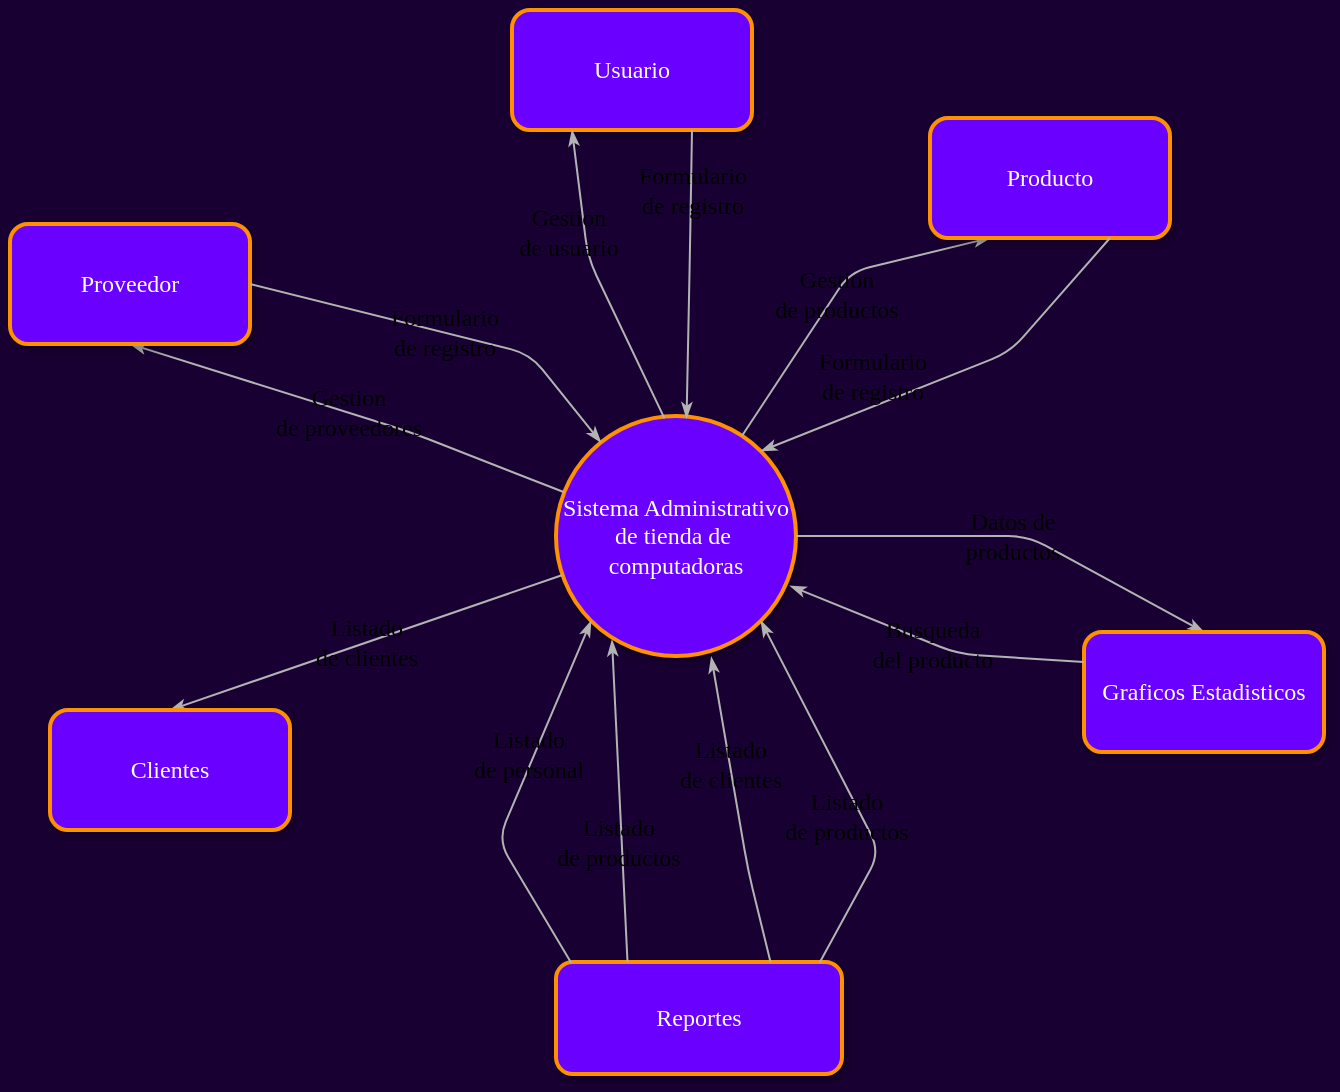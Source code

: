 <mxfile version="24.4.0" type="device" pages="6">
  <diagram name="DIAGRAMA GENERAL" id="ad52d381-51e7-2e0d-a935-2d0ddd2fd229">
    <mxGraphModel dx="712" dy="835" grid="0" gridSize="10" guides="1" tooltips="1" connect="1" arrows="1" fold="1" page="1" pageScale="1" pageWidth="1100" pageHeight="850" background="#190033" math="0" shadow="0">
      <root>
        <mxCell id="0" />
        <mxCell id="1" parent="0" />
        <mxCell id="2c924340bb9dbf6c-4" value="Sistema Administrativo de tienda de&amp;nbsp; computadoras" style="ellipse;whiteSpace=wrap;html=1;rounded=1;shadow=1;comic=0;labelBackgroundColor=none;strokeWidth=2;fontFamily=Verdana;fontSize=12;align=center;strokeColor=#FF9000;fillColor=#6a00ff;fontColor=#ffffff;" parent="1" vertex="1">
          <mxGeometry x="483" y="367" width="120" height="120" as="geometry" />
        </mxCell>
        <mxCell id="2c924340bb9dbf6c-31" value="&lt;div&gt;Gestion&lt;/div&gt;&lt;div&gt;de proveedores&lt;/div&gt;" style="edgeStyle=none;rounded=1;html=1;labelBackgroundColor=none;startArrow=none;startFill=0;startSize=5;endArrow=classicThin;endFill=1;endSize=5;jettySize=auto;orthogonalLoop=1;strokeColor=#B3B3B3;strokeWidth=1;fontFamily=Verdana;fontSize=12;entryX=0.5;entryY=1;entryDx=0;entryDy=0;" parent="1" source="2c924340bb9dbf6c-4" target="2c924340bb9dbf6c-51" edge="1">
          <mxGeometry relative="1" as="geometry">
            <mxPoint x="335.29" y="277.349" as="targetPoint" />
            <Array as="points">
              <mxPoint x="410" y="375" />
            </Array>
          </mxGeometry>
        </mxCell>
        <mxCell id="2c924340bb9dbf6c-32" value="Gestion&lt;div&gt;de productos&lt;/div&gt;" style="edgeStyle=none;rounded=1;html=1;labelBackgroundColor=none;startArrow=none;startFill=0;startSize=5;endArrow=classicThin;endFill=1;endSize=5;jettySize=auto;orthogonalLoop=1;strokeColor=#B3B3B3;strokeWidth=1;fontFamily=Verdana;fontSize=12;entryX=0.25;entryY=1;entryDx=0;entryDy=0;" parent="1" source="2c924340bb9dbf6c-4" target="e8nvZZPdGD74kSpBkKu5-1" edge="1">
          <mxGeometry relative="1" as="geometry">
            <mxPoint x="664.452" y="281.193" as="targetPoint" />
            <Array as="points">
              <mxPoint x="630" y="295" />
            </Array>
          </mxGeometry>
        </mxCell>
        <mxCell id="2c924340bb9dbf6c-33" value="Datos de&lt;div&gt;productos&lt;/div&gt;" style="edgeStyle=none;rounded=1;html=1;labelBackgroundColor=none;startArrow=none;startFill=0;startSize=5;endArrow=classicThin;endFill=1;endSize=5;jettySize=auto;orthogonalLoop=1;strokeColor=#B3B3B3;strokeWidth=1;fontFamily=Verdana;fontSize=12;entryX=0.5;entryY=0;entryDx=0;entryDy=0;" parent="1" source="2c924340bb9dbf6c-4" target="e8nvZZPdGD74kSpBkKu5-4" edge="1">
          <mxGeometry relative="1" as="geometry">
            <mxPoint x="644.204" y="518.886" as="targetPoint" />
            <Array as="points">
              <mxPoint x="719" y="427" />
            </Array>
          </mxGeometry>
        </mxCell>
        <mxCell id="2c924340bb9dbf6c-51" value="Proveedor" style="rounded=1;whiteSpace=wrap;html=1;shadow=1;comic=0;labelBackgroundColor=none;strokeWidth=2;fontFamily=Lucida Console;fontSize=12;align=center;strokeColor=#FF9000;fillColor=#6a00ff;fontColor=#ffffff;" parent="1" vertex="1">
          <mxGeometry x="210" y="271" width="120" height="60" as="geometry" />
        </mxCell>
        <mxCell id="2c924340bb9dbf6c-76" value="Listado&lt;div&gt;de clientes&lt;/div&gt;" style="edgeStyle=none;rounded=1;html=1;labelBackgroundColor=none;startArrow=none;startFill=0;startSize=5;endArrow=classicThin;endFill=1;endSize=5;jettySize=auto;orthogonalLoop=1;strokeColor=#B3B3B3;strokeWidth=1;fontFamily=Verdana;fontSize=12;entryX=0.5;entryY=0;entryDx=0;entryDy=0;" parent="1" source="2c924340bb9dbf6c-4" target="e8nvZZPdGD74kSpBkKu5-2" edge="1">
          <mxGeometry relative="1" as="geometry">
            <mxPoint x="452.381" y="510" as="targetPoint" />
          </mxGeometry>
        </mxCell>
        <mxCell id="e8nvZZPdGD74kSpBkKu5-1" value="Producto" style="rounded=1;whiteSpace=wrap;html=1;shadow=1;comic=0;labelBackgroundColor=none;strokeWidth=2;fontFamily=Verdana;fontSize=12;align=center;fillColor=#6a00ff;strokeColor=#FF9000;fontColor=#ffffff;" parent="1" vertex="1">
          <mxGeometry x="670" y="218" width="120" height="60" as="geometry" />
        </mxCell>
        <mxCell id="e8nvZZPdGD74kSpBkKu5-2" value="Clientes" style="rounded=1;whiteSpace=wrap;html=1;shadow=1;comic=0;labelBackgroundColor=none;strokeWidth=2;fontFamily=Lucida Console;fontSize=12;align=center;strokeColor=#FF9000;fillColor=#6a00ff;fontColor=#ffffff;" parent="1" vertex="1">
          <mxGeometry x="230" y="514" width="120" height="60" as="geometry" />
        </mxCell>
        <mxCell id="e8nvZZPdGD74kSpBkKu5-3" value="Reportes" style="rounded=1;whiteSpace=wrap;html=1;shadow=1;comic=0;labelBackgroundColor=none;strokeWidth=2;fontFamily=Verdana;fontSize=12;align=center;strokeColor=#FF9000;fillColor=#6a00ff;fontColor=#ffffff;" parent="1" vertex="1">
          <mxGeometry x="483" y="640" width="143" height="56" as="geometry" />
        </mxCell>
        <mxCell id="e8nvZZPdGD74kSpBkKu5-4" value="Graficos Estadisticos" style="rounded=1;whiteSpace=wrap;html=1;shadow=1;comic=0;labelBackgroundColor=none;strokeWidth=2;fontFamily=Verdana;fontSize=12;align=center;strokeColor=#FF9000;fillColor=#6a00ff;fontColor=#ffffff;" parent="1" vertex="1">
          <mxGeometry x="747" y="475" width="120" height="60" as="geometry" />
        </mxCell>
        <mxCell id="e8nvZZPdGD74kSpBkKu5-8" value="Formulario&lt;div&gt;de registro&lt;/div&gt;" style="edgeStyle=none;rounded=1;html=1;labelBackgroundColor=none;startArrow=none;startFill=0;startSize=5;endArrow=classicThin;endFill=1;endSize=5;jettySize=auto;orthogonalLoop=1;strokeColor=#B3B3B3;strokeWidth=1;fontFamily=Verdana;fontSize=12;exitX=1;exitY=0.5;exitDx=0;exitDy=0;" parent="1" source="2c924340bb9dbf6c-51" target="2c924340bb9dbf6c-4" edge="1">
          <mxGeometry x="0.001" relative="1" as="geometry">
            <mxPoint x="556" y="285" as="sourcePoint" />
            <mxPoint x="330" y="180" as="targetPoint" />
            <Array as="points">
              <mxPoint x="470" y="336" />
            </Array>
            <mxPoint as="offset" />
          </mxGeometry>
        </mxCell>
        <mxCell id="e8nvZZPdGD74kSpBkKu5-10" value="Formulario&lt;div&gt;de registro&lt;/div&gt;" style="edgeStyle=none;rounded=1;html=1;labelBackgroundColor=none;startArrow=none;startFill=0;startSize=5;endArrow=classicThin;endFill=1;endSize=5;jettySize=auto;orthogonalLoop=1;strokeColor=#B3B3B3;strokeWidth=1;fontFamily=Verdana;fontSize=12;exitX=0.75;exitY=1;exitDx=0;exitDy=0;entryX=1;entryY=0;entryDx=0;entryDy=0;" parent="1" source="e8nvZZPdGD74kSpBkKu5-1" target="2c924340bb9dbf6c-4" edge="1">
          <mxGeometry x="0.373" y="-14" relative="1" as="geometry">
            <mxPoint x="800" y="255" as="sourcePoint" />
            <mxPoint x="980" y="370" as="targetPoint" />
            <Array as="points">
              <mxPoint x="710" y="335" />
            </Array>
            <mxPoint as="offset" />
          </mxGeometry>
        </mxCell>
        <mxCell id="e8nvZZPdGD74kSpBkKu5-14" value="Busqueda&lt;div&gt;del producto&lt;/div&gt;" style="edgeStyle=none;rounded=1;html=1;labelBackgroundColor=none;startArrow=none;startFill=0;startSize=5;endArrow=classicThin;endFill=1;endSize=5;jettySize=auto;orthogonalLoop=1;strokeColor=#B3B3B3;strokeWidth=1;fontFamily=Verdana;fontSize=12;exitX=0;exitY=0.25;exitDx=0;exitDy=0;entryX=0.975;entryY=0.708;entryDx=0;entryDy=0;entryPerimeter=0;" parent="1" source="e8nvZZPdGD74kSpBkKu5-4" target="2c924340bb9dbf6c-4" edge="1">
          <mxGeometry relative="1" as="geometry">
            <mxPoint x="638" y="440" as="sourcePoint" />
            <mxPoint x="628" y="426" as="targetPoint" />
            <Array as="points">
              <mxPoint x="684" y="486" />
            </Array>
          </mxGeometry>
        </mxCell>
        <mxCell id="e8nvZZPdGD74kSpBkKu5-33" value="Listado&lt;div&gt;de personal&lt;/div&gt;" style="edgeStyle=none;rounded=1;html=1;labelBackgroundColor=none;startArrow=none;startFill=0;startSize=5;endArrow=classicThin;endFill=1;endSize=5;jettySize=auto;orthogonalLoop=1;strokeColor=#B3B3B3;strokeWidth=1;fontFamily=Verdana;fontSize=12;entryX=0;entryY=1;entryDx=0;entryDy=0;exitX=0.053;exitY=0.006;exitDx=0;exitDy=0;exitPerimeter=0;" parent="1" source="e8nvZZPdGD74kSpBkKu5-3" target="2c924340bb9dbf6c-4" edge="1">
          <mxGeometry x="0.223" y="3" relative="1" as="geometry">
            <mxPoint x="519" y="556" as="sourcePoint" />
            <mxPoint x="323" y="623" as="targetPoint" />
            <Array as="points">
              <mxPoint x="454" y="579" />
            </Array>
            <mxPoint as="offset" />
          </mxGeometry>
        </mxCell>
        <mxCell id="e8nvZZPdGD74kSpBkKu5-34" value="Listado&lt;div&gt;de productos&lt;/div&gt;" style="edgeStyle=none;rounded=1;html=1;labelBackgroundColor=none;startArrow=none;startFill=0;startSize=5;endArrow=classicThin;endFill=1;endSize=5;jettySize=auto;orthogonalLoop=1;strokeColor=#B3B3B3;strokeWidth=1;fontFamily=Verdana;fontSize=12;entryX=0;entryY=1;entryDx=0;entryDy=0;exitX=0.25;exitY=0;exitDx=0;exitDy=0;" parent="1" source="e8nvZZPdGD74kSpBkKu5-3" edge="1">
          <mxGeometry x="-0.257" y="2" relative="1" as="geometry">
            <mxPoint x="499" y="654" as="sourcePoint" />
            <mxPoint x="511" y="479" as="targetPoint" />
            <Array as="points" />
            <mxPoint as="offset" />
          </mxGeometry>
        </mxCell>
        <mxCell id="e8nvZZPdGD74kSpBkKu5-35" value="Listado&lt;div&gt;de clientes&lt;/div&gt;" style="edgeStyle=none;rounded=1;html=1;labelBackgroundColor=none;startArrow=none;startFill=0;startSize=5;endArrow=classicThin;endFill=1;endSize=5;jettySize=auto;orthogonalLoop=1;strokeColor=#B3B3B3;strokeWidth=1;fontFamily=Verdana;fontSize=12;entryX=0.647;entryY=1.004;entryDx=0;entryDy=0;entryPerimeter=0;exitX=0.75;exitY=0;exitDx=0;exitDy=0;" parent="1" source="e8nvZZPdGD74kSpBkKu5-3" target="2c924340bb9dbf6c-4" edge="1">
          <mxGeometry x="0.309" relative="1" as="geometry">
            <mxPoint x="575" y="678" as="sourcePoint" />
            <mxPoint x="581" y="487" as="targetPoint" />
            <Array as="points">
              <mxPoint x="579" y="594" />
            </Array>
            <mxPoint as="offset" />
          </mxGeometry>
        </mxCell>
        <mxCell id="e8nvZZPdGD74kSpBkKu5-36" value="Listado&lt;div&gt;de productos&lt;/div&gt;" style="edgeStyle=none;rounded=1;html=1;labelBackgroundColor=none;startArrow=none;startFill=0;startSize=5;endArrow=classicThin;endFill=1;endSize=5;jettySize=auto;orthogonalLoop=1;strokeColor=#B3B3B3;strokeWidth=1;fontFamily=Verdana;fontSize=12;entryX=1;entryY=1;entryDx=0;entryDy=0;exitX=0.923;exitY=0;exitDx=0;exitDy=0;exitPerimeter=0;" parent="1" source="e8nvZZPdGD74kSpBkKu5-3" target="2c924340bb9dbf6c-4" edge="1">
          <mxGeometry x="-0.097" y="7" relative="1" as="geometry">
            <mxPoint x="619" y="686" as="sourcePoint" />
            <mxPoint x="625" y="482" as="targetPoint" />
            <Array as="points">
              <mxPoint x="645" y="585" />
            </Array>
            <mxPoint as="offset" />
          </mxGeometry>
        </mxCell>
        <mxCell id="e8nvZZPdGD74kSpBkKu5-37" value="Usuario" style="rounded=1;whiteSpace=wrap;html=1;shadow=1;comic=0;labelBackgroundColor=none;strokeWidth=2;fontFamily=Lucida Console;fontSize=12;align=center;strokeColor=#FF9000;fillColor=#6a00ff;fontColor=#ffffff;" parent="1" vertex="1">
          <mxGeometry x="461" y="164" width="120" height="60" as="geometry" />
        </mxCell>
        <mxCell id="e8nvZZPdGD74kSpBkKu5-38" value="&lt;div&gt;Gestion&lt;/div&gt;&lt;div&gt;de usuario&lt;/div&gt;" style="edgeStyle=none;rounded=1;html=1;labelBackgroundColor=none;startArrow=none;startFill=0;startSize=5;endArrow=classicThin;endFill=1;endSize=5;jettySize=auto;orthogonalLoop=1;strokeColor=#B3B3B3;strokeWidth=1;fontFamily=Verdana;fontSize=12;entryX=0.25;entryY=1;entryDx=0;entryDy=0;exitX=0.452;exitY=0.01;exitDx=0;exitDy=0;exitPerimeter=0;" parent="1" source="2c924340bb9dbf6c-4" target="e8nvZZPdGD74kSpBkKu5-37" edge="1">
          <mxGeometry x="0.338" y="8" relative="1" as="geometry">
            <mxPoint x="536" y="366" as="sourcePoint" />
            <mxPoint x="379" y="218" as="targetPoint" />
            <Array as="points">
              <mxPoint x="499" y="288" />
            </Array>
            <mxPoint as="offset" />
          </mxGeometry>
        </mxCell>
        <mxCell id="e8nvZZPdGD74kSpBkKu5-39" value="Formulario&lt;div&gt;de registro&lt;/div&gt;" style="edgeStyle=none;rounded=1;html=1;labelBackgroundColor=none;startArrow=none;startFill=0;startSize=5;endArrow=classicThin;endFill=1;endSize=5;jettySize=auto;orthogonalLoop=1;strokeColor=#B3B3B3;strokeWidth=1;fontFamily=Verdana;fontSize=12;exitX=0.75;exitY=1;exitDx=0;exitDy=0;entryX=0.544;entryY=0.01;entryDx=0;entryDy=0;entryPerimeter=0;" parent="1" source="e8nvZZPdGD74kSpBkKu5-37" target="2c924340bb9dbf6c-4" edge="1">
          <mxGeometry x="-0.582" y="1" relative="1" as="geometry">
            <mxPoint x="522" y="227" as="sourcePoint" />
            <mxPoint x="697" y="306" as="targetPoint" />
            <Array as="points">
              <mxPoint x="550" y="283" />
            </Array>
            <mxPoint as="offset" />
          </mxGeometry>
        </mxCell>
      </root>
    </mxGraphModel>
  </diagram>
  <diagram id="igK0V19HxTdFgPVZ7yTX" name="REGISTRAR USUARIO">
    <mxGraphModel dx="1017" dy="1193" grid="0" gridSize="10" guides="1" tooltips="1" connect="1" arrows="1" fold="1" page="1" pageScale="1" pageWidth="1100" pageHeight="850" math="0" shadow="0">
      <root>
        <mxCell id="0" />
        <mxCell id="1" parent="0" />
        <mxCell id="CLMd0pwhaq4zq3OOFJPO-1" value="DIAGRAMA DE PROCESOS:&amp;nbsp;&lt;div&gt;&lt;span style=&quot;background-color: initial;&quot;&gt;REGISTRO DE USUARIO&lt;/span&gt;&lt;/div&gt;" style="text;html=1;align=center;verticalAlign=middle;resizable=0;points=[];autosize=1;strokeColor=none;fillColor=none;" vertex="1" parent="1">
          <mxGeometry x="7" y="94" width="179" height="41" as="geometry" />
        </mxCell>
        <mxCell id="CLMd0pwhaq4zq3OOFJPO-4" value="" style="edgeStyle=orthogonalEdgeStyle;rounded=0;orthogonalLoop=1;jettySize=auto;html=1;" edge="1" parent="1" source="CLMd0pwhaq4zq3OOFJPO-2" target="CLMd0pwhaq4zq3OOFJPO-3">
          <mxGeometry relative="1" as="geometry" />
        </mxCell>
        <mxCell id="CLMd0pwhaq4zq3OOFJPO-2" value="USUARIO:&lt;div&gt;GERENTE&lt;/div&gt;" style="whiteSpace=wrap;html=1;" vertex="1" parent="1">
          <mxGeometry x="19" y="172" width="102" height="40" as="geometry" />
        </mxCell>
        <mxCell id="CLMd0pwhaq4zq3OOFJPO-16" value="" style="edgeStyle=orthogonalEdgeStyle;rounded=0;orthogonalLoop=1;jettySize=auto;html=1;" edge="1" parent="1" source="CLMd0pwhaq4zq3OOFJPO-3" target="CLMd0pwhaq4zq3OOFJPO-15">
          <mxGeometry relative="1" as="geometry" />
        </mxCell>
        <mxCell id="CLMd0pwhaq4zq3OOFJPO-3" value="&lt;div&gt;Recopilar&lt;/div&gt;&lt;div&gt;datos&lt;/div&gt;" style="ellipse;whiteSpace=wrap;html=1;" vertex="1" parent="1">
          <mxGeometry x="209" y="152" width="80" height="80" as="geometry" />
        </mxCell>
        <mxCell id="CLMd0pwhaq4zq3OOFJPO-8" value="" style="edgeStyle=orthogonalEdgeStyle;rounded=0;orthogonalLoop=1;jettySize=auto;html=1;" edge="1" parent="1" source="CLMd0pwhaq4zq3OOFJPO-5" target="CLMd0pwhaq4zq3OOFJPO-7">
          <mxGeometry relative="1" as="geometry" />
        </mxCell>
        <mxCell id="CLMd0pwhaq4zq3OOFJPO-14" value="Con errores" style="edgeLabel;html=1;align=center;verticalAlign=middle;resizable=0;points=[];" vertex="1" connectable="0" parent="CLMd0pwhaq4zq3OOFJPO-8">
          <mxGeometry x="-0.391" y="-4" relative="1" as="geometry">
            <mxPoint x="-1" y="14" as="offset" />
          </mxGeometry>
        </mxCell>
        <mxCell id="CLMd0pwhaq4zq3OOFJPO-12" value="" style="edgeStyle=orthogonalEdgeStyle;rounded=0;orthogonalLoop=1;jettySize=auto;html=1;" edge="1" parent="1" source="CLMd0pwhaq4zq3OOFJPO-5" target="CLMd0pwhaq4zq3OOFJPO-11">
          <mxGeometry relative="1" as="geometry" />
        </mxCell>
        <mxCell id="CLMd0pwhaq4zq3OOFJPO-13" value="Sin&amp;nbsp; errores" style="edgeLabel;html=1;align=center;verticalAlign=middle;resizable=0;points=[];" vertex="1" connectable="0" parent="CLMd0pwhaq4zq3OOFJPO-12">
          <mxGeometry x="-0.247" y="-2" relative="1" as="geometry">
            <mxPoint x="10" y="-2" as="offset" />
          </mxGeometry>
        </mxCell>
        <mxCell id="CLMd0pwhaq4zq3OOFJPO-5" value="Verificar&lt;div&gt;datos&lt;/div&gt;" style="ellipse;whiteSpace=wrap;html=1;" vertex="1" parent="1">
          <mxGeometry x="209" y="392" width="80" height="80" as="geometry" />
        </mxCell>
        <mxCell id="CLMd0pwhaq4zq3OOFJPO-9" style="edgeStyle=orthogonalEdgeStyle;rounded=0;orthogonalLoop=1;jettySize=auto;html=1;exitX=0;exitY=0.5;exitDx=0;exitDy=0;entryX=0.5;entryY=1;entryDx=0;entryDy=0;" edge="1" parent="1" source="CLMd0pwhaq4zq3OOFJPO-7" target="CLMd0pwhaq4zq3OOFJPO-2">
          <mxGeometry relative="1" as="geometry" />
        </mxCell>
        <mxCell id="CLMd0pwhaq4zq3OOFJPO-10" value="Error al registrar&amp;nbsp;&lt;div&gt;usuario&lt;/div&gt;" style="edgeLabel;html=1;align=center;verticalAlign=middle;resizable=0;points=[];" vertex="1" connectable="0" parent="CLMd0pwhaq4zq3OOFJPO-9">
          <mxGeometry x="-0.553" y="-4" relative="1" as="geometry">
            <mxPoint x="28" y="4" as="offset" />
          </mxGeometry>
        </mxCell>
        <mxCell id="CLMd0pwhaq4zq3OOFJPO-7" value="Comunicar&amp;nbsp;&lt;div&gt;al&amp;nbsp; empleado&lt;/div&gt;" style="ellipse;whiteSpace=wrap;html=1;" vertex="1" parent="1">
          <mxGeometry x="209" y="542" width="80" height="80" as="geometry" />
        </mxCell>
        <mxCell id="CLMd0pwhaq4zq3OOFJPO-19" value="" style="edgeStyle=orthogonalEdgeStyle;rounded=0;orthogonalLoop=1;jettySize=auto;html=1;" edge="1" parent="1" source="CLMd0pwhaq4zq3OOFJPO-11" target="CLMd0pwhaq4zq3OOFJPO-18">
          <mxGeometry relative="1" as="geometry" />
        </mxCell>
        <mxCell id="CLMd0pwhaq4zq3OOFJPO-11" value="Registrar&lt;div&gt;usuario&lt;/div&gt;" style="ellipse;whiteSpace=wrap;html=1;" vertex="1" parent="1">
          <mxGeometry x="378" y="392" width="80" height="80" as="geometry" />
        </mxCell>
        <mxCell id="CLMd0pwhaq4zq3OOFJPO-17" value="" style="edgeStyle=orthogonalEdgeStyle;rounded=0;orthogonalLoop=1;jettySize=auto;html=1;" edge="1" parent="1" source="CLMd0pwhaq4zq3OOFJPO-15" target="CLMd0pwhaq4zq3OOFJPO-5">
          <mxGeometry relative="1" as="geometry" />
        </mxCell>
        <mxCell id="CLMd0pwhaq4zq3OOFJPO-15" value="&lt;div&gt;llenar&lt;/div&gt;&lt;div&gt;campos requeridos&lt;/div&gt;" style="ellipse;whiteSpace=wrap;html=1;" vertex="1" parent="1">
          <mxGeometry x="209" y="272" width="80" height="80" as="geometry" />
        </mxCell>
        <mxCell id="CLMd0pwhaq4zq3OOFJPO-18" value="Generar&lt;div&gt;usuario y&lt;/div&gt;&lt;div&gt;contraseña&lt;/div&gt;" style="ellipse;whiteSpace=wrap;html=1;" vertex="1" parent="1">
          <mxGeometry x="480" y="390" width="80" height="80" as="geometry" />
        </mxCell>
        <mxCell id="_7xE3T3p0Oj7gWzBj8_y-2" value="DIAGRAMA DE PROCESOS:&amp;nbsp;&lt;div&gt;&lt;span style=&quot;background-color: initial;&quot;&gt;GESTION DE USUARIO&lt;/span&gt;&lt;/div&gt;" style="text;html=1;align=center;verticalAlign=middle;resizable=0;points=[];autosize=1;strokeColor=none;fillColor=none;" vertex="1" parent="1">
          <mxGeometry x="530" y="106" width="179" height="41" as="geometry" />
        </mxCell>
        <mxCell id="_7xE3T3p0Oj7gWzBj8_y-3" value="" style="edgeStyle=orthogonalEdgeStyle;rounded=0;orthogonalLoop=1;jettySize=auto;html=1;" edge="1" parent="1" source="_7xE3T3p0Oj7gWzBj8_y-4" target="_7xE3T3p0Oj7gWzBj8_y-6">
          <mxGeometry relative="1" as="geometry" />
        </mxCell>
        <mxCell id="_7xE3T3p0Oj7gWzBj8_y-4" value="USUARIO:&lt;div&gt;GERENTE&lt;/div&gt;" style="whiteSpace=wrap;html=1;" vertex="1" parent="1">
          <mxGeometry x="520" y="184" width="110" height="40" as="geometry" />
        </mxCell>
        <mxCell id="_7xE3T3p0Oj7gWzBj8_y-5" value="" style="edgeStyle=orthogonalEdgeStyle;rounded=0;orthogonalLoop=1;jettySize=auto;html=1;" edge="1" parent="1" source="_7xE3T3p0Oj7gWzBj8_y-6" target="_7xE3T3p0Oj7gWzBj8_y-18">
          <mxGeometry relative="1" as="geometry" />
        </mxCell>
        <mxCell id="_7xE3T3p0Oj7gWzBj8_y-6" value="Listar&lt;div&gt;usuarios&lt;/div&gt;" style="ellipse;whiteSpace=wrap;html=1;" vertex="1" parent="1">
          <mxGeometry x="732" y="164" width="80" height="80" as="geometry" />
        </mxCell>
        <mxCell id="_7xE3T3p0Oj7gWzBj8_y-7" value="" style="edgeStyle=orthogonalEdgeStyle;rounded=0;orthogonalLoop=1;jettySize=auto;html=1;" edge="1" parent="1" source="_7xE3T3p0Oj7gWzBj8_y-11" target="_7xE3T3p0Oj7gWzBj8_y-14">
          <mxGeometry relative="1" as="geometry" />
        </mxCell>
        <mxCell id="_7xE3T3p0Oj7gWzBj8_y-8" value="Con errores" style="edgeLabel;html=1;align=center;verticalAlign=middle;resizable=0;points=[];" vertex="1" connectable="0" parent="_7xE3T3p0Oj7gWzBj8_y-7">
          <mxGeometry x="-0.391" y="-4" relative="1" as="geometry">
            <mxPoint x="-1" y="14" as="offset" />
          </mxGeometry>
        </mxCell>
        <mxCell id="_7xE3T3p0Oj7gWzBj8_y-9" value="" style="edgeStyle=orthogonalEdgeStyle;rounded=0;orthogonalLoop=1;jettySize=auto;html=1;" edge="1" parent="1" source="_7xE3T3p0Oj7gWzBj8_y-11" target="_7xE3T3p0Oj7gWzBj8_y-16">
          <mxGeometry relative="1" as="geometry">
            <Array as="points">
              <mxPoint x="889" y="444" />
              <mxPoint x="889" y="371" />
            </Array>
          </mxGeometry>
        </mxCell>
        <mxCell id="_7xE3T3p0Oj7gWzBj8_y-21" value="" style="edgeStyle=orthogonalEdgeStyle;rounded=0;orthogonalLoop=1;jettySize=auto;html=1;" edge="1" parent="1" source="_7xE3T3p0Oj7gWzBj8_y-11" target="_7xE3T3p0Oj7gWzBj8_y-19">
          <mxGeometry relative="1" as="geometry">
            <Array as="points">
              <mxPoint x="889" y="444" />
              <mxPoint x="889" y="511" />
            </Array>
          </mxGeometry>
        </mxCell>
        <mxCell id="_7xE3T3p0Oj7gWzBj8_y-23" value="Sin&amp;nbsp; errores" style="edgeLabel;html=1;align=center;verticalAlign=middle;resizable=0;points=[];" vertex="1" connectable="0" parent="_7xE3T3p0Oj7gWzBj8_y-21">
          <mxGeometry x="-0.458" relative="1" as="geometry">
            <mxPoint x="-3" as="offset" />
          </mxGeometry>
        </mxCell>
        <mxCell id="_7xE3T3p0Oj7gWzBj8_y-11" value="Editar usuario" style="ellipse;whiteSpace=wrap;html=1;" vertex="1" parent="1">
          <mxGeometry x="732" y="404" width="80" height="80" as="geometry" />
        </mxCell>
        <mxCell id="_7xE3T3p0Oj7gWzBj8_y-12" style="edgeStyle=orthogonalEdgeStyle;rounded=0;orthogonalLoop=1;jettySize=auto;html=1;exitX=0;exitY=0.5;exitDx=0;exitDy=0;entryX=0.5;entryY=1;entryDx=0;entryDy=0;" edge="1" parent="1" source="_7xE3T3p0Oj7gWzBj8_y-14" target="_7xE3T3p0Oj7gWzBj8_y-4">
          <mxGeometry relative="1" as="geometry" />
        </mxCell>
        <mxCell id="_7xE3T3p0Oj7gWzBj8_y-13" value="Error al gestionar&lt;div&gt;usuario&lt;/div&gt;" style="edgeLabel;html=1;align=center;verticalAlign=middle;resizable=0;points=[];" vertex="1" connectable="0" parent="_7xE3T3p0Oj7gWzBj8_y-12">
          <mxGeometry x="-0.553" y="-4" relative="1" as="geometry">
            <mxPoint x="40" y="4" as="offset" />
          </mxGeometry>
        </mxCell>
        <mxCell id="_7xE3T3p0Oj7gWzBj8_y-14" value="Comunicar&amp;nbsp;&lt;div&gt;al&amp;nbsp; empleado&lt;/div&gt;" style="ellipse;whiteSpace=wrap;html=1;" vertex="1" parent="1">
          <mxGeometry x="732" y="576" width="80" height="80" as="geometry" />
        </mxCell>
        <mxCell id="_7xE3T3p0Oj7gWzBj8_y-27" value="" style="edgeStyle=orthogonalEdgeStyle;rounded=0;orthogonalLoop=1;jettySize=auto;html=1;" edge="1" parent="1" source="_7xE3T3p0Oj7gWzBj8_y-16" target="_7xE3T3p0Oj7gWzBj8_y-25">
          <mxGeometry relative="1" as="geometry" />
        </mxCell>
        <mxCell id="_7xE3T3p0Oj7gWzBj8_y-16" value="&lt;div&gt;Modificar&lt;/div&gt;&lt;div&gt;usuario&lt;/div&gt;" style="ellipse;whiteSpace=wrap;html=1;" vertex="1" parent="1">
          <mxGeometry x="916" y="330" width="80" height="80" as="geometry" />
        </mxCell>
        <mxCell id="_7xE3T3p0Oj7gWzBj8_y-17" value="" style="edgeStyle=orthogonalEdgeStyle;rounded=0;orthogonalLoop=1;jettySize=auto;html=1;" edge="1" parent="1" source="_7xE3T3p0Oj7gWzBj8_y-18" target="_7xE3T3p0Oj7gWzBj8_y-11">
          <mxGeometry relative="1" as="geometry" />
        </mxCell>
        <mxCell id="_7xE3T3p0Oj7gWzBj8_y-18" value="&lt;div&gt;Seleccionar&lt;/div&gt;&lt;div&gt;usuario&lt;/div&gt;" style="ellipse;whiteSpace=wrap;html=1;" vertex="1" parent="1">
          <mxGeometry x="732" y="284" width="80" height="80" as="geometry" />
        </mxCell>
        <mxCell id="_7xE3T3p0Oj7gWzBj8_y-28" value="" style="edgeStyle=orthogonalEdgeStyle;rounded=0;orthogonalLoop=1;jettySize=auto;html=1;" edge="1" parent="1" source="_7xE3T3p0Oj7gWzBj8_y-19" target="_7xE3T3p0Oj7gWzBj8_y-25">
          <mxGeometry relative="1" as="geometry" />
        </mxCell>
        <mxCell id="_7xE3T3p0Oj7gWzBj8_y-19" value="Eliminar&lt;div&gt;Usuario&lt;/div&gt;" style="ellipse;whiteSpace=wrap;html=1;" vertex="1" parent="1">
          <mxGeometry x="916" y="470" width="80" height="80" as="geometry" />
        </mxCell>
        <mxCell id="_7xE3T3p0Oj7gWzBj8_y-25" value="Usuario&lt;div&gt;editado&lt;/div&gt;" style="ellipse;whiteSpace=wrap;html=1;" vertex="1" parent="1">
          <mxGeometry x="1043" y="402" width="80" height="80" as="geometry" />
        </mxCell>
      </root>
    </mxGraphModel>
  </diagram>
  <diagram id="5B-e0vAr80sTGSFkuA-K" name="REGISTRAR PROVEEDOR">
    <mxGraphModel dx="1017" dy="1193" grid="0" gridSize="10" guides="1" tooltips="1" connect="1" arrows="1" fold="1" page="1" pageScale="1" pageWidth="1100" pageHeight="850" math="0" shadow="0">
      <root>
        <mxCell id="0" />
        <mxCell id="1" parent="0" />
        <mxCell id="C9w-TvdWZcNq3q-nQ4rU-1" value="DIAGRAMA DE PROCESOS:&amp;nbsp;&lt;div&gt;&lt;span style=&quot;background-color: initial;&quot;&gt;REGISTRO DE PROVEEDOR&lt;/span&gt;&lt;/div&gt;" style="text;html=1;align=center;verticalAlign=middle;resizable=0;points=[];autosize=1;strokeColor=none;fillColor=none;" vertex="1" parent="1">
          <mxGeometry x="28" y="145" width="181" height="41" as="geometry" />
        </mxCell>
        <mxCell id="C9w-TvdWZcNq3q-nQ4rU-2" value="" style="edgeStyle=orthogonalEdgeStyle;rounded=0;orthogonalLoop=1;jettySize=auto;html=1;" edge="1" parent="1" source="C9w-TvdWZcNq3q-nQ4rU-3" target="C9w-TvdWZcNq3q-nQ4rU-5">
          <mxGeometry relative="1" as="geometry" />
        </mxCell>
        <mxCell id="C9w-TvdWZcNq3q-nQ4rU-3" value="USUARIO:&lt;div&gt;ADMINISTRATIVO&lt;/div&gt;" style="whiteSpace=wrap;html=1;" vertex="1" parent="1">
          <mxGeometry x="41" y="223" width="115" height="39" as="geometry" />
        </mxCell>
        <mxCell id="C9w-TvdWZcNq3q-nQ4rU-4" value="" style="edgeStyle=orthogonalEdgeStyle;rounded=0;orthogonalLoop=1;jettySize=auto;html=1;" edge="1" parent="1" source="C9w-TvdWZcNq3q-nQ4rU-5" target="C9w-TvdWZcNq3q-nQ4rU-17">
          <mxGeometry relative="1" as="geometry" />
        </mxCell>
        <mxCell id="C9w-TvdWZcNq3q-nQ4rU-5" value="&lt;div&gt;Recopilar&lt;/div&gt;&lt;div&gt;datos&lt;/div&gt;" style="ellipse;whiteSpace=wrap;html=1;" vertex="1" parent="1">
          <mxGeometry x="231" y="203" width="80" height="80" as="geometry" />
        </mxCell>
        <mxCell id="C9w-TvdWZcNq3q-nQ4rU-6" value="" style="edgeStyle=orthogonalEdgeStyle;rounded=0;orthogonalLoop=1;jettySize=auto;html=1;" edge="1" parent="1" source="C9w-TvdWZcNq3q-nQ4rU-10" target="C9w-TvdWZcNq3q-nQ4rU-13">
          <mxGeometry relative="1" as="geometry" />
        </mxCell>
        <mxCell id="C9w-TvdWZcNq3q-nQ4rU-7" value="Con errores" style="edgeLabel;html=1;align=center;verticalAlign=middle;resizable=0;points=[];" vertex="1" connectable="0" parent="C9w-TvdWZcNq3q-nQ4rU-6">
          <mxGeometry x="-0.391" y="-4" relative="1" as="geometry">
            <mxPoint x="-1" y="14" as="offset" />
          </mxGeometry>
        </mxCell>
        <mxCell id="C9w-TvdWZcNq3q-nQ4rU-8" value="" style="edgeStyle=orthogonalEdgeStyle;rounded=0;orthogonalLoop=1;jettySize=auto;html=1;entryX=0;entryY=0.5;entryDx=0;entryDy=0;" edge="1" parent="1" source="C9w-TvdWZcNq3q-nQ4rU-10" target="C9w-TvdWZcNq3q-nQ4rU-15">
          <mxGeometry relative="1" as="geometry">
            <mxPoint x="433.0" y="483.0" as="targetPoint" />
          </mxGeometry>
        </mxCell>
        <mxCell id="C9w-TvdWZcNq3q-nQ4rU-9" value="Sin&amp;nbsp; errores" style="edgeLabel;html=1;align=center;verticalAlign=middle;resizable=0;points=[];" vertex="1" connectable="0" parent="C9w-TvdWZcNq3q-nQ4rU-8">
          <mxGeometry x="-0.247" y="-2" relative="1" as="geometry">
            <mxPoint x="10" y="-2" as="offset" />
          </mxGeometry>
        </mxCell>
        <mxCell id="C9w-TvdWZcNq3q-nQ4rU-10" value="Verificar&lt;div&gt;datos&lt;/div&gt;" style="ellipse;whiteSpace=wrap;html=1;" vertex="1" parent="1">
          <mxGeometry x="231" y="443" width="80" height="80" as="geometry" />
        </mxCell>
        <mxCell id="C9w-TvdWZcNq3q-nQ4rU-11" style="edgeStyle=orthogonalEdgeStyle;rounded=0;orthogonalLoop=1;jettySize=auto;html=1;exitX=0;exitY=0.5;exitDx=0;exitDy=0;entryX=0.5;entryY=1;entryDx=0;entryDy=0;" edge="1" parent="1" source="C9w-TvdWZcNq3q-nQ4rU-13" target="C9w-TvdWZcNq3q-nQ4rU-3">
          <mxGeometry relative="1" as="geometry" />
        </mxCell>
        <mxCell id="C9w-TvdWZcNq3q-nQ4rU-12" value="Error al registrar&amp;nbsp;&lt;div&gt;proveedor&lt;/div&gt;" style="edgeLabel;html=1;align=center;verticalAlign=middle;resizable=0;points=[];" vertex="1" connectable="0" parent="C9w-TvdWZcNq3q-nQ4rU-11">
          <mxGeometry x="-0.553" y="-4" relative="1" as="geometry">
            <mxPoint x="42" y="4" as="offset" />
          </mxGeometry>
        </mxCell>
        <mxCell id="C9w-TvdWZcNq3q-nQ4rU-13" value="Comunicar&amp;nbsp;&lt;div&gt;al&amp;nbsp; empleado&lt;/div&gt;" style="ellipse;whiteSpace=wrap;html=1;" vertex="1" parent="1">
          <mxGeometry x="231" y="615" width="80" height="80" as="geometry" />
        </mxCell>
        <mxCell id="C9w-TvdWZcNq3q-nQ4rU-15" value="Registrar&lt;div&gt;proveedor&lt;/div&gt;" style="ellipse;whiteSpace=wrap;html=1;" vertex="1" parent="1">
          <mxGeometry x="404" y="443" width="80" height="80" as="geometry" />
        </mxCell>
        <mxCell id="C9w-TvdWZcNq3q-nQ4rU-16" value="" style="edgeStyle=orthogonalEdgeStyle;rounded=0;orthogonalLoop=1;jettySize=auto;html=1;" edge="1" parent="1" source="C9w-TvdWZcNq3q-nQ4rU-17" target="C9w-TvdWZcNq3q-nQ4rU-10">
          <mxGeometry relative="1" as="geometry" />
        </mxCell>
        <mxCell id="C9w-TvdWZcNq3q-nQ4rU-17" value="&lt;div&gt;llenar&lt;/div&gt;&lt;div&gt;campos requeridos&lt;/div&gt;" style="ellipse;whiteSpace=wrap;html=1;" vertex="1" parent="1">
          <mxGeometry x="231" y="323" width="80" height="80" as="geometry" />
        </mxCell>
        <mxCell id="3gAIwfYW0cQUDx5SiXvq-1" value="DIAGRAMA DE PROCESOS:&amp;nbsp;&lt;div&gt;&lt;span style=&quot;background-color: initial;&quot;&gt;GESTION DE PROVEEDORES&lt;/span&gt;&lt;/div&gt;" style="text;html=1;align=center;verticalAlign=middle;resizable=0;points=[];autosize=1;strokeColor=none;fillColor=none;" vertex="1" parent="1">
          <mxGeometry x="460" y="145" width="188" height="41" as="geometry" />
        </mxCell>
        <mxCell id="3gAIwfYW0cQUDx5SiXvq-2" value="" style="edgeStyle=orthogonalEdgeStyle;rounded=0;orthogonalLoop=1;jettySize=auto;html=1;" edge="1" parent="1" source="3gAIwfYW0cQUDx5SiXvq-3" target="3gAIwfYW0cQUDx5SiXvq-5">
          <mxGeometry relative="1" as="geometry" />
        </mxCell>
        <mxCell id="3gAIwfYW0cQUDx5SiXvq-3" value="USUARIO:&lt;div&gt;ADMINISTRATIVO&lt;/div&gt;" style="whiteSpace=wrap;html=1;" vertex="1" parent="1">
          <mxGeometry x="488" y="223" width="110" height="40" as="geometry" />
        </mxCell>
        <mxCell id="3gAIwfYW0cQUDx5SiXvq-4" value="" style="edgeStyle=orthogonalEdgeStyle;rounded=0;orthogonalLoop=1;jettySize=auto;html=1;" edge="1" parent="1" source="3gAIwfYW0cQUDx5SiXvq-5" target="3gAIwfYW0cQUDx5SiXvq-18">
          <mxGeometry relative="1" as="geometry" />
        </mxCell>
        <mxCell id="3gAIwfYW0cQUDx5SiXvq-5" value="Listar&lt;div&gt;proveedores&lt;/div&gt;" style="ellipse;whiteSpace=wrap;html=1;" vertex="1" parent="1">
          <mxGeometry x="666" y="203" width="80" height="80" as="geometry" />
        </mxCell>
        <mxCell id="3gAIwfYW0cQUDx5SiXvq-6" value="" style="edgeStyle=orthogonalEdgeStyle;rounded=0;orthogonalLoop=1;jettySize=auto;html=1;" edge="1" parent="1" source="3gAIwfYW0cQUDx5SiXvq-11" target="3gAIwfYW0cQUDx5SiXvq-14">
          <mxGeometry relative="1" as="geometry" />
        </mxCell>
        <mxCell id="3gAIwfYW0cQUDx5SiXvq-7" value="Con errores" style="edgeLabel;html=1;align=center;verticalAlign=middle;resizable=0;points=[];" vertex="1" connectable="0" parent="3gAIwfYW0cQUDx5SiXvq-6">
          <mxGeometry x="-0.391" y="-4" relative="1" as="geometry">
            <mxPoint x="-1" y="14" as="offset" />
          </mxGeometry>
        </mxCell>
        <mxCell id="3gAIwfYW0cQUDx5SiXvq-8" value="" style="edgeStyle=orthogonalEdgeStyle;rounded=0;orthogonalLoop=1;jettySize=auto;html=1;" edge="1" parent="1" source="3gAIwfYW0cQUDx5SiXvq-11" target="3gAIwfYW0cQUDx5SiXvq-16">
          <mxGeometry relative="1" as="geometry">
            <Array as="points">
              <mxPoint x="823" y="483" />
              <mxPoint x="823" y="410" />
            </Array>
          </mxGeometry>
        </mxCell>
        <mxCell id="3gAIwfYW0cQUDx5SiXvq-9" value="" style="edgeStyle=orthogonalEdgeStyle;rounded=0;orthogonalLoop=1;jettySize=auto;html=1;" edge="1" parent="1" source="3gAIwfYW0cQUDx5SiXvq-11" target="3gAIwfYW0cQUDx5SiXvq-20">
          <mxGeometry relative="1" as="geometry">
            <Array as="points">
              <mxPoint x="823" y="483" />
              <mxPoint x="823" y="550" />
            </Array>
          </mxGeometry>
        </mxCell>
        <mxCell id="3gAIwfYW0cQUDx5SiXvq-10" value="Sin&amp;nbsp;&amp;nbsp;&lt;div&gt;errores&lt;/div&gt;" style="edgeLabel;html=1;align=center;verticalAlign=middle;resizable=0;points=[];" vertex="1" connectable="0" parent="3gAIwfYW0cQUDx5SiXvq-9">
          <mxGeometry x="-0.458" relative="1" as="geometry">
            <mxPoint x="-9" as="offset" />
          </mxGeometry>
        </mxCell>
        <mxCell id="3gAIwfYW0cQUDx5SiXvq-11" value="Editar&amp;nbsp;&lt;div&gt;proveedor&lt;/div&gt;" style="ellipse;whiteSpace=wrap;html=1;" vertex="1" parent="1">
          <mxGeometry x="666" y="443" width="80" height="80" as="geometry" />
        </mxCell>
        <mxCell id="3gAIwfYW0cQUDx5SiXvq-12" style="edgeStyle=orthogonalEdgeStyle;rounded=0;orthogonalLoop=1;jettySize=auto;html=1;exitX=0;exitY=0.5;exitDx=0;exitDy=0;entryX=0.5;entryY=1;entryDx=0;entryDy=0;" edge="1" parent="1" source="3gAIwfYW0cQUDx5SiXvq-14" target="3gAIwfYW0cQUDx5SiXvq-3">
          <mxGeometry relative="1" as="geometry" />
        </mxCell>
        <mxCell id="3gAIwfYW0cQUDx5SiXvq-13" value="Error al gestionar&lt;div&gt;&lt;span style=&quot;font-size: 12px; text-wrap: wrap; background-color: rgb(27, 29, 30);&quot;&gt;proveedor&lt;/span&gt;&lt;br&gt;&lt;/div&gt;" style="edgeLabel;html=1;align=center;verticalAlign=middle;resizable=0;points=[];" vertex="1" connectable="0" parent="3gAIwfYW0cQUDx5SiXvq-12">
          <mxGeometry x="-0.553" y="-4" relative="1" as="geometry">
            <mxPoint x="40" y="4" as="offset" />
          </mxGeometry>
        </mxCell>
        <mxCell id="3gAIwfYW0cQUDx5SiXvq-14" value="Comunicar&amp;nbsp;&lt;div&gt;al&amp;nbsp; empleado&lt;/div&gt;" style="ellipse;whiteSpace=wrap;html=1;" vertex="1" parent="1">
          <mxGeometry x="666" y="615" width="80" height="80" as="geometry" />
        </mxCell>
        <mxCell id="3gAIwfYW0cQUDx5SiXvq-15" value="" style="edgeStyle=orthogonalEdgeStyle;rounded=0;orthogonalLoop=1;jettySize=auto;html=1;" edge="1" parent="1" source="3gAIwfYW0cQUDx5SiXvq-16" target="3gAIwfYW0cQUDx5SiXvq-21">
          <mxGeometry relative="1" as="geometry" />
        </mxCell>
        <mxCell id="3gAIwfYW0cQUDx5SiXvq-16" value="&lt;div&gt;Modificar&lt;/div&gt;&lt;div&gt;proveedor&lt;br&gt;&lt;/div&gt;" style="ellipse;whiteSpace=wrap;html=1;" vertex="1" parent="1">
          <mxGeometry x="850" y="369" width="80" height="80" as="geometry" />
        </mxCell>
        <mxCell id="3gAIwfYW0cQUDx5SiXvq-17" value="" style="edgeStyle=orthogonalEdgeStyle;rounded=0;orthogonalLoop=1;jettySize=auto;html=1;" edge="1" parent="1" source="3gAIwfYW0cQUDx5SiXvq-18" target="3gAIwfYW0cQUDx5SiXvq-11">
          <mxGeometry relative="1" as="geometry" />
        </mxCell>
        <mxCell id="3gAIwfYW0cQUDx5SiXvq-18" value="&lt;div&gt;Seleccionar&lt;/div&gt;&lt;div&gt;proveedor&lt;/div&gt;" style="ellipse;whiteSpace=wrap;html=1;" vertex="1" parent="1">
          <mxGeometry x="666" y="323" width="80" height="80" as="geometry" />
        </mxCell>
        <mxCell id="3gAIwfYW0cQUDx5SiXvq-19" value="" style="edgeStyle=orthogonalEdgeStyle;rounded=0;orthogonalLoop=1;jettySize=auto;html=1;" edge="1" parent="1" source="3gAIwfYW0cQUDx5SiXvq-20" target="3gAIwfYW0cQUDx5SiXvq-21">
          <mxGeometry relative="1" as="geometry" />
        </mxCell>
        <mxCell id="3gAIwfYW0cQUDx5SiXvq-20" value="Eliminar&lt;div&gt;proveedor&lt;br&gt;&lt;/div&gt;" style="ellipse;whiteSpace=wrap;html=1;" vertex="1" parent="1">
          <mxGeometry x="850" y="509" width="80" height="80" as="geometry" />
        </mxCell>
        <mxCell id="3gAIwfYW0cQUDx5SiXvq-21" value="&lt;div&gt;proveedor&lt;/div&gt;&lt;div&gt;editado&lt;/div&gt;" style="ellipse;whiteSpace=wrap;html=1;" vertex="1" parent="1">
          <mxGeometry x="977" y="441" width="80" height="80" as="geometry" />
        </mxCell>
      </root>
    </mxGraphModel>
  </diagram>
  <diagram id="rdpJQAiz05Wp9_bTSs5R" name="REGISTRAR PRODUCTOS">
    <mxGraphModel dx="712" dy="835" grid="0" gridSize="10" guides="1" tooltips="1" connect="1" arrows="1" fold="1" page="1" pageScale="1" pageWidth="1100" pageHeight="850" math="0" shadow="0">
      <root>
        <mxCell id="0" />
        <mxCell id="1" parent="0" />
        <mxCell id="xetzCql-yMTgmBE4sd1m-1" value="DIAGRAMA DE PROCESOS:&amp;nbsp;&lt;div&gt;&lt;span style=&quot;background-color: initial;&quot;&gt;REGISTRO DE PRODUCTOS&lt;/span&gt;&lt;/div&gt;" style="text;html=1;align=center;verticalAlign=middle;resizable=0;points=[];autosize=1;strokeColor=none;fillColor=none;" vertex="1" parent="1">
          <mxGeometry x="16" y="148" width="180" height="41" as="geometry" />
        </mxCell>
        <mxCell id="xetzCql-yMTgmBE4sd1m-2" value="" style="edgeStyle=orthogonalEdgeStyle;rounded=0;orthogonalLoop=1;jettySize=auto;html=1;" edge="1" parent="1" source="xetzCql-yMTgmBE4sd1m-3" target="xetzCql-yMTgmBE4sd1m-5">
          <mxGeometry relative="1" as="geometry" />
        </mxCell>
        <mxCell id="xetzCql-yMTgmBE4sd1m-3" value="USUARIO:&lt;div&gt;ADMINISTRATIVO&lt;/div&gt;" style="whiteSpace=wrap;html=1;" vertex="1" parent="1">
          <mxGeometry x="28" y="226" width="102" height="40" as="geometry" />
        </mxCell>
        <mxCell id="xetzCql-yMTgmBE4sd1m-4" value="" style="edgeStyle=orthogonalEdgeStyle;rounded=0;orthogonalLoop=1;jettySize=auto;html=1;" edge="1" parent="1" source="xetzCql-yMTgmBE4sd1m-5" target="xetzCql-yMTgmBE4sd1m-17">
          <mxGeometry relative="1" as="geometry" />
        </mxCell>
        <mxCell id="xetzCql-yMTgmBE4sd1m-5" value="&lt;div&gt;Recopilar&lt;/div&gt;&lt;div&gt;datos&lt;/div&gt;" style="ellipse;whiteSpace=wrap;html=1;" vertex="1" parent="1">
          <mxGeometry x="218" y="206" width="80" height="80" as="geometry" />
        </mxCell>
        <mxCell id="xetzCql-yMTgmBE4sd1m-6" value="" style="edgeStyle=orthogonalEdgeStyle;rounded=0;orthogonalLoop=1;jettySize=auto;html=1;" edge="1" parent="1" source="xetzCql-yMTgmBE4sd1m-10" target="xetzCql-yMTgmBE4sd1m-13">
          <mxGeometry relative="1" as="geometry" />
        </mxCell>
        <mxCell id="xetzCql-yMTgmBE4sd1m-7" value="Con errores" style="edgeLabel;html=1;align=center;verticalAlign=middle;resizable=0;points=[];" vertex="1" connectable="0" parent="xetzCql-yMTgmBE4sd1m-6">
          <mxGeometry x="-0.391" y="-4" relative="1" as="geometry">
            <mxPoint x="-1" y="14" as="offset" />
          </mxGeometry>
        </mxCell>
        <mxCell id="xetzCql-yMTgmBE4sd1m-8" value="" style="edgeStyle=orthogonalEdgeStyle;rounded=0;orthogonalLoop=1;jettySize=auto;html=1;" edge="1" parent="1" source="xetzCql-yMTgmBE4sd1m-10" target="xetzCql-yMTgmBE4sd1m-15">
          <mxGeometry relative="1" as="geometry" />
        </mxCell>
        <mxCell id="xetzCql-yMTgmBE4sd1m-9" value="Sin&amp;nbsp;&amp;nbsp;&lt;div&gt;errores&lt;/div&gt;" style="edgeLabel;html=1;align=center;verticalAlign=middle;resizable=0;points=[];" vertex="1" connectable="0" parent="xetzCql-yMTgmBE4sd1m-8">
          <mxGeometry x="-0.247" y="-2" relative="1" as="geometry">
            <mxPoint x="10" y="-2" as="offset" />
          </mxGeometry>
        </mxCell>
        <mxCell id="xetzCql-yMTgmBE4sd1m-10" value="Verificar&lt;div&gt;datos&lt;/div&gt;" style="ellipse;whiteSpace=wrap;html=1;" vertex="1" parent="1">
          <mxGeometry x="218" y="446" width="80" height="80" as="geometry" />
        </mxCell>
        <mxCell id="xetzCql-yMTgmBE4sd1m-11" style="edgeStyle=orthogonalEdgeStyle;rounded=0;orthogonalLoop=1;jettySize=auto;html=1;exitX=0;exitY=0.5;exitDx=0;exitDy=0;entryX=0.5;entryY=1;entryDx=0;entryDy=0;" edge="1" parent="1" source="xetzCql-yMTgmBE4sd1m-13" target="xetzCql-yMTgmBE4sd1m-3">
          <mxGeometry relative="1" as="geometry" />
        </mxCell>
        <mxCell id="xetzCql-yMTgmBE4sd1m-12" value="Error al registrar&amp;nbsp;&lt;div&gt;producto&lt;/div&gt;" style="edgeLabel;html=1;align=center;verticalAlign=middle;resizable=0;points=[];" vertex="1" connectable="0" parent="xetzCql-yMTgmBE4sd1m-11">
          <mxGeometry x="-0.553" y="-4" relative="1" as="geometry">
            <mxPoint x="28" y="4" as="offset" />
          </mxGeometry>
        </mxCell>
        <mxCell id="xetzCql-yMTgmBE4sd1m-13" value="Comunicar&amp;nbsp;&lt;div&gt;al&amp;nbsp; empleado&lt;/div&gt;" style="ellipse;whiteSpace=wrap;html=1;" vertex="1" parent="1">
          <mxGeometry x="218" y="618" width="80" height="80" as="geometry" />
        </mxCell>
        <mxCell id="xetzCql-yMTgmBE4sd1m-15" value="Registrar&lt;div&gt;producto&lt;/div&gt;" style="ellipse;whiteSpace=wrap;html=1;" vertex="1" parent="1">
          <mxGeometry x="380" y="446" width="80" height="80" as="geometry" />
        </mxCell>
        <mxCell id="xetzCql-yMTgmBE4sd1m-16" value="" style="edgeStyle=orthogonalEdgeStyle;rounded=0;orthogonalLoop=1;jettySize=auto;html=1;" edge="1" parent="1" source="xetzCql-yMTgmBE4sd1m-17" target="xetzCql-yMTgmBE4sd1m-10">
          <mxGeometry relative="1" as="geometry" />
        </mxCell>
        <mxCell id="xetzCql-yMTgmBE4sd1m-17" value="&lt;div&gt;llenar&lt;/div&gt;&lt;div&gt;campos requeridos&lt;/div&gt;" style="ellipse;whiteSpace=wrap;html=1;" vertex="1" parent="1">
          <mxGeometry x="218" y="326" width="80" height="80" as="geometry" />
        </mxCell>
        <mxCell id="hcM1iF0LJkJ5GWj6uZ2e-1" value="DIAGRAMA DE PROCESOS:&amp;nbsp;&lt;div&gt;&lt;span style=&quot;background-color: initial;&quot;&gt;GESTION DE PRODUCTOS&lt;/span&gt;&lt;/div&gt;" style="text;html=1;align=center;verticalAlign=middle;resizable=0;points=[];autosize=1;strokeColor=none;fillColor=none;" vertex="1" parent="1">
          <mxGeometry x="465" y="145" width="179" height="41" as="geometry" />
        </mxCell>
        <mxCell id="hcM1iF0LJkJ5GWj6uZ2e-2" value="" style="edgeStyle=orthogonalEdgeStyle;rounded=0;orthogonalLoop=1;jettySize=auto;html=1;" edge="1" parent="1" source="hcM1iF0LJkJ5GWj6uZ2e-3" target="hcM1iF0LJkJ5GWj6uZ2e-5">
          <mxGeometry relative="1" as="geometry" />
        </mxCell>
        <mxCell id="hcM1iF0LJkJ5GWj6uZ2e-3" value="USUARIO:&lt;div&gt;ADMINISTRATIVO&lt;/div&gt;" style="whiteSpace=wrap;html=1;" vertex="1" parent="1">
          <mxGeometry x="488" y="223" width="110" height="40" as="geometry" />
        </mxCell>
        <mxCell id="hcM1iF0LJkJ5GWj6uZ2e-4" value="" style="edgeStyle=orthogonalEdgeStyle;rounded=0;orthogonalLoop=1;jettySize=auto;html=1;" edge="1" parent="1" source="hcM1iF0LJkJ5GWj6uZ2e-5" target="hcM1iF0LJkJ5GWj6uZ2e-18">
          <mxGeometry relative="1" as="geometry" />
        </mxCell>
        <mxCell id="hcM1iF0LJkJ5GWj6uZ2e-5" value="Listar&lt;div&gt;productos&lt;/div&gt;" style="ellipse;whiteSpace=wrap;html=1;" vertex="1" parent="1">
          <mxGeometry x="666" y="203" width="80" height="80" as="geometry" />
        </mxCell>
        <mxCell id="hcM1iF0LJkJ5GWj6uZ2e-6" value="" style="edgeStyle=orthogonalEdgeStyle;rounded=0;orthogonalLoop=1;jettySize=auto;html=1;" edge="1" parent="1" source="hcM1iF0LJkJ5GWj6uZ2e-11" target="hcM1iF0LJkJ5GWj6uZ2e-14">
          <mxGeometry relative="1" as="geometry" />
        </mxCell>
        <mxCell id="hcM1iF0LJkJ5GWj6uZ2e-7" value="Con errores" style="edgeLabel;html=1;align=center;verticalAlign=middle;resizable=0;points=[];" vertex="1" connectable="0" parent="hcM1iF0LJkJ5GWj6uZ2e-6">
          <mxGeometry x="-0.391" y="-4" relative="1" as="geometry">
            <mxPoint x="-1" y="14" as="offset" />
          </mxGeometry>
        </mxCell>
        <mxCell id="hcM1iF0LJkJ5GWj6uZ2e-8" value="" style="edgeStyle=orthogonalEdgeStyle;rounded=0;orthogonalLoop=1;jettySize=auto;html=1;" edge="1" parent="1" source="hcM1iF0LJkJ5GWj6uZ2e-11" target="hcM1iF0LJkJ5GWj6uZ2e-16">
          <mxGeometry relative="1" as="geometry">
            <Array as="points">
              <mxPoint x="823" y="483" />
              <mxPoint x="823" y="410" />
            </Array>
          </mxGeometry>
        </mxCell>
        <mxCell id="hcM1iF0LJkJ5GWj6uZ2e-9" value="" style="edgeStyle=orthogonalEdgeStyle;rounded=0;orthogonalLoop=1;jettySize=auto;html=1;" edge="1" parent="1" source="hcM1iF0LJkJ5GWj6uZ2e-11" target="hcM1iF0LJkJ5GWj6uZ2e-20">
          <mxGeometry relative="1" as="geometry">
            <Array as="points">
              <mxPoint x="823" y="483" />
              <mxPoint x="823" y="550" />
            </Array>
          </mxGeometry>
        </mxCell>
        <mxCell id="hcM1iF0LJkJ5GWj6uZ2e-10" value="Sin&amp;nbsp;&amp;nbsp;&lt;div&gt;errores&lt;/div&gt;" style="edgeLabel;html=1;align=center;verticalAlign=middle;resizable=0;points=[];" vertex="1" connectable="0" parent="hcM1iF0LJkJ5GWj6uZ2e-9">
          <mxGeometry x="-0.458" relative="1" as="geometry">
            <mxPoint x="-9" as="offset" />
          </mxGeometry>
        </mxCell>
        <mxCell id="hcM1iF0LJkJ5GWj6uZ2e-11" value="Editar&amp;nbsp;&lt;div&gt;producto&lt;/div&gt;" style="ellipse;whiteSpace=wrap;html=1;" vertex="1" parent="1">
          <mxGeometry x="666" y="443" width="80" height="80" as="geometry" />
        </mxCell>
        <mxCell id="hcM1iF0LJkJ5GWj6uZ2e-12" style="edgeStyle=orthogonalEdgeStyle;rounded=0;orthogonalLoop=1;jettySize=auto;html=1;exitX=0;exitY=0.5;exitDx=0;exitDy=0;entryX=0.5;entryY=1;entryDx=0;entryDy=0;" edge="1" parent="1" source="hcM1iF0LJkJ5GWj6uZ2e-14" target="hcM1iF0LJkJ5GWj6uZ2e-3">
          <mxGeometry relative="1" as="geometry" />
        </mxCell>
        <mxCell id="hcM1iF0LJkJ5GWj6uZ2e-13" value="Error al gestionar&lt;div&gt;&lt;span style=&quot;background-color: rgb(27, 29, 30); font-size: 12px; text-wrap: wrap;&quot;&gt;productos&lt;/span&gt;&lt;/div&gt;" style="edgeLabel;html=1;align=center;verticalAlign=middle;resizable=0;points=[];" vertex="1" connectable="0" parent="hcM1iF0LJkJ5GWj6uZ2e-12">
          <mxGeometry x="-0.553" y="-4" relative="1" as="geometry">
            <mxPoint x="40" y="4" as="offset" />
          </mxGeometry>
        </mxCell>
        <mxCell id="hcM1iF0LJkJ5GWj6uZ2e-14" value="Comunicar&amp;nbsp;&lt;div&gt;al&amp;nbsp; empleado&lt;/div&gt;" style="ellipse;whiteSpace=wrap;html=1;" vertex="1" parent="1">
          <mxGeometry x="666" y="615" width="80" height="80" as="geometry" />
        </mxCell>
        <mxCell id="hcM1iF0LJkJ5GWj6uZ2e-15" value="" style="edgeStyle=orthogonalEdgeStyle;rounded=0;orthogonalLoop=1;jettySize=auto;html=1;" edge="1" parent="1" source="hcM1iF0LJkJ5GWj6uZ2e-16" target="hcM1iF0LJkJ5GWj6uZ2e-21">
          <mxGeometry relative="1" as="geometry" />
        </mxCell>
        <mxCell id="hcM1iF0LJkJ5GWj6uZ2e-16" value="&lt;div&gt;Modificar&lt;/div&gt;&lt;div&gt;producto&lt;br&gt;&lt;/div&gt;" style="ellipse;whiteSpace=wrap;html=1;" vertex="1" parent="1">
          <mxGeometry x="850" y="369" width="80" height="80" as="geometry" />
        </mxCell>
        <mxCell id="hcM1iF0LJkJ5GWj6uZ2e-17" value="" style="edgeStyle=orthogonalEdgeStyle;rounded=0;orthogonalLoop=1;jettySize=auto;html=1;" edge="1" parent="1" source="hcM1iF0LJkJ5GWj6uZ2e-18" target="hcM1iF0LJkJ5GWj6uZ2e-11">
          <mxGeometry relative="1" as="geometry" />
        </mxCell>
        <mxCell id="hcM1iF0LJkJ5GWj6uZ2e-18" value="&lt;div&gt;Seleccionar&lt;/div&gt;&lt;div&gt;categoria&lt;/div&gt;" style="ellipse;whiteSpace=wrap;html=1;" vertex="1" parent="1">
          <mxGeometry x="666" y="323" width="80" height="80" as="geometry" />
        </mxCell>
        <mxCell id="hcM1iF0LJkJ5GWj6uZ2e-19" value="" style="edgeStyle=orthogonalEdgeStyle;rounded=0;orthogonalLoop=1;jettySize=auto;html=1;" edge="1" parent="1" source="hcM1iF0LJkJ5GWj6uZ2e-20" target="hcM1iF0LJkJ5GWj6uZ2e-21">
          <mxGeometry relative="1" as="geometry" />
        </mxCell>
        <mxCell id="hcM1iF0LJkJ5GWj6uZ2e-20" value="Eliminar&lt;div&gt;producto&lt;br&gt;&lt;/div&gt;" style="ellipse;whiteSpace=wrap;html=1;" vertex="1" parent="1">
          <mxGeometry x="850" y="509" width="80" height="80" as="geometry" />
        </mxCell>
        <mxCell id="hcM1iF0LJkJ5GWj6uZ2e-21" value="&lt;div&gt;producto&lt;br&gt;&lt;/div&gt;&lt;div&gt;editado&lt;/div&gt;" style="ellipse;whiteSpace=wrap;html=1;" vertex="1" parent="1">
          <mxGeometry x="977" y="441" width="80" height="80" as="geometry" />
        </mxCell>
      </root>
    </mxGraphModel>
  </diagram>
  <diagram id="gfOyeJA3CNAd8cSUTUZO" name="REGISTRO DE CLIENTES">
    <mxGraphModel dx="1095" dy="1285" grid="0" gridSize="10" guides="1" tooltips="1" connect="1" arrows="1" fold="1" page="1" pageScale="1" pageWidth="1100" pageHeight="850" math="0" shadow="0">
      <root>
        <mxCell id="0" />
        <mxCell id="1" parent="0" />
        <mxCell id="rjRYzss6SzelLPfROH67-1" value="DIAGRAMA DE PROCESOS:&amp;nbsp;&lt;div&gt;GESTIONAR CLIENTES&lt;/div&gt;" style="text;html=1;align=center;verticalAlign=middle;resizable=0;points=[];autosize=1;strokeColor=none;fillColor=none;" vertex="1" parent="1">
          <mxGeometry x="617" y="108" width="179" height="41" as="geometry" />
        </mxCell>
        <mxCell id="rjRYzss6SzelLPfROH67-2" value="" style="edgeStyle=orthogonalEdgeStyle;rounded=0;orthogonalLoop=1;jettySize=auto;html=1;" edge="1" parent="1" source="rjRYzss6SzelLPfROH67-3" target="rjRYzss6SzelLPfROH67-5">
          <mxGeometry relative="1" as="geometry" />
        </mxCell>
        <mxCell id="rjRYzss6SzelLPfROH67-3" value="USUARIO:&lt;div&gt;VENDEDOR&lt;/div&gt;" style="whiteSpace=wrap;html=1;" vertex="1" parent="1">
          <mxGeometry x="629" y="186" width="102" height="40" as="geometry" />
        </mxCell>
        <mxCell id="rjRYzss6SzelLPfROH67-4" value="" style="edgeStyle=orthogonalEdgeStyle;rounded=0;orthogonalLoop=1;jettySize=auto;html=1;" edge="1" parent="1" source="rjRYzss6SzelLPfROH67-5" target="rjRYzss6SzelLPfROH67-17">
          <mxGeometry relative="1" as="geometry" />
        </mxCell>
        <mxCell id="rjRYzss6SzelLPfROH67-5" value="Listar&lt;div&gt;clientes&lt;/div&gt;" style="ellipse;whiteSpace=wrap;html=1;" vertex="1" parent="1">
          <mxGeometry x="819" y="166" width="80" height="80" as="geometry" />
        </mxCell>
        <mxCell id="rjRYzss6SzelLPfROH67-6" value="" style="edgeStyle=orthogonalEdgeStyle;rounded=0;orthogonalLoop=1;jettySize=auto;html=1;" edge="1" parent="1" source="rjRYzss6SzelLPfROH67-10" target="rjRYzss6SzelLPfROH67-13">
          <mxGeometry relative="1" as="geometry" />
        </mxCell>
        <mxCell id="rjRYzss6SzelLPfROH67-7" value="Con errores" style="edgeLabel;html=1;align=center;verticalAlign=middle;resizable=0;points=[];" vertex="1" connectable="0" parent="rjRYzss6SzelLPfROH67-6">
          <mxGeometry x="-0.391" y="-4" relative="1" as="geometry">
            <mxPoint x="-1" y="14" as="offset" />
          </mxGeometry>
        </mxCell>
        <mxCell id="rjRYzss6SzelLPfROH67-8" value="" style="edgeStyle=orthogonalEdgeStyle;rounded=0;orthogonalLoop=1;jettySize=auto;html=1;" edge="1" parent="1" source="rjRYzss6SzelLPfROH67-10" target="rjRYzss6SzelLPfROH67-15">
          <mxGeometry relative="1" as="geometry" />
        </mxCell>
        <mxCell id="rjRYzss6SzelLPfROH67-9" value="Sin&amp;nbsp; errores" style="edgeLabel;html=1;align=center;verticalAlign=middle;resizable=0;points=[];" vertex="1" connectable="0" parent="rjRYzss6SzelLPfROH67-8">
          <mxGeometry x="-0.247" y="-2" relative="1" as="geometry">
            <mxPoint x="10" y="-2" as="offset" />
          </mxGeometry>
        </mxCell>
        <mxCell id="rjRYzss6SzelLPfROH67-10" value="Verificar&lt;div&gt;datos&lt;/div&gt;" style="ellipse;whiteSpace=wrap;html=1;" vertex="1" parent="1">
          <mxGeometry x="819" y="406" width="80" height="80" as="geometry" />
        </mxCell>
        <mxCell id="rjRYzss6SzelLPfROH67-11" style="edgeStyle=orthogonalEdgeStyle;rounded=0;orthogonalLoop=1;jettySize=auto;html=1;exitX=0;exitY=0.5;exitDx=0;exitDy=0;entryX=0.5;entryY=1;entryDx=0;entryDy=0;" edge="1" parent="1" source="rjRYzss6SzelLPfROH67-13" target="rjRYzss6SzelLPfROH67-3">
          <mxGeometry relative="1" as="geometry" />
        </mxCell>
        <mxCell id="rjRYzss6SzelLPfROH67-12" value="Error al gestionar&lt;div&gt;cliente&lt;/div&gt;" style="edgeLabel;html=1;align=center;verticalAlign=middle;resizable=0;points=[];" vertex="1" connectable="0" parent="rjRYzss6SzelLPfROH67-11">
          <mxGeometry x="-0.553" y="-4" relative="1" as="geometry">
            <mxPoint x="45" y="4" as="offset" />
          </mxGeometry>
        </mxCell>
        <mxCell id="rjRYzss6SzelLPfROH67-13" value="Comunicar&amp;nbsp;&lt;div&gt;al&amp;nbsp; empleado&lt;/div&gt;" style="ellipse;whiteSpace=wrap;html=1;" vertex="1" parent="1">
          <mxGeometry x="819" y="578" width="80" height="80" as="geometry" />
        </mxCell>
        <mxCell id="rjRYzss6SzelLPfROH67-15" value="Modificar&lt;div&gt;cliente&lt;/div&gt;" style="ellipse;whiteSpace=wrap;html=1;" vertex="1" parent="1">
          <mxGeometry x="987" y="406" width="80" height="80" as="geometry" />
        </mxCell>
        <mxCell id="rjRYzss6SzelLPfROH67-16" value="" style="edgeStyle=orthogonalEdgeStyle;rounded=0;orthogonalLoop=1;jettySize=auto;html=1;" edge="1" parent="1" source="rjRYzss6SzelLPfROH67-17" target="rjRYzss6SzelLPfROH67-10">
          <mxGeometry relative="1" as="geometry" />
        </mxCell>
        <mxCell id="rjRYzss6SzelLPfROH67-17" value="&lt;div&gt;Seleccionar&lt;/div&gt;&lt;div&gt;cliente&lt;/div&gt;" style="ellipse;whiteSpace=wrap;html=1;" vertex="1" parent="1">
          <mxGeometry x="819" y="286" width="80" height="80" as="geometry" />
        </mxCell>
        <mxCell id="DGsVsM7eJjHQt2CibN9_-1" value="DIAGRAMA DE PROCESOS:&amp;nbsp;&lt;div&gt;REGISTRAR CLIENTES&lt;/div&gt;" style="text;html=1;align=center;verticalAlign=middle;resizable=0;points=[];autosize=1;strokeColor=none;fillColor=none;" vertex="1" parent="1">
          <mxGeometry x="87" y="108" width="179" height="41" as="geometry" />
        </mxCell>
        <mxCell id="XgvjZUTqCij36XQHWzaU-1" value="" style="edgeStyle=orthogonalEdgeStyle;rounded=0;orthogonalLoop=1;jettySize=auto;html=1;" edge="1" parent="1" source="XgvjZUTqCij36XQHWzaU-2" target="XgvjZUTqCij36XQHWzaU-4">
          <mxGeometry relative="1" as="geometry" />
        </mxCell>
        <mxCell id="XgvjZUTqCij36XQHWzaU-2" value="USUARIO:&lt;div&gt;ADMINISTRATIVO&lt;/div&gt;" style="whiteSpace=wrap;html=1;" vertex="1" parent="1">
          <mxGeometry x="76" y="186" width="115" height="39" as="geometry" />
        </mxCell>
        <mxCell id="XgvjZUTqCij36XQHWzaU-3" value="" style="edgeStyle=orthogonalEdgeStyle;rounded=0;orthogonalLoop=1;jettySize=auto;html=1;" edge="1" parent="1" source="XgvjZUTqCij36XQHWzaU-4" target="XgvjZUTqCij36XQHWzaU-15">
          <mxGeometry relative="1" as="geometry" />
        </mxCell>
        <mxCell id="XgvjZUTqCij36XQHWzaU-4" value="&lt;div&gt;Recopilar&lt;/div&gt;&lt;div&gt;datos&lt;/div&gt;" style="ellipse;whiteSpace=wrap;html=1;" vertex="1" parent="1">
          <mxGeometry x="266" y="166" width="80" height="80" as="geometry" />
        </mxCell>
        <mxCell id="XgvjZUTqCij36XQHWzaU-5" value="" style="edgeStyle=orthogonalEdgeStyle;rounded=0;orthogonalLoop=1;jettySize=auto;html=1;" edge="1" parent="1" source="XgvjZUTqCij36XQHWzaU-9" target="XgvjZUTqCij36XQHWzaU-12">
          <mxGeometry relative="1" as="geometry" />
        </mxCell>
        <mxCell id="XgvjZUTqCij36XQHWzaU-6" value="Con errores" style="edgeLabel;html=1;align=center;verticalAlign=middle;resizable=0;points=[];" vertex="1" connectable="0" parent="XgvjZUTqCij36XQHWzaU-5">
          <mxGeometry x="-0.391" y="-4" relative="1" as="geometry">
            <mxPoint x="-1" y="14" as="offset" />
          </mxGeometry>
        </mxCell>
        <mxCell id="XgvjZUTqCij36XQHWzaU-7" value="" style="edgeStyle=orthogonalEdgeStyle;rounded=0;orthogonalLoop=1;jettySize=auto;html=1;entryX=0;entryY=0.5;entryDx=0;entryDy=0;" edge="1" parent="1" source="XgvjZUTqCij36XQHWzaU-9" target="XgvjZUTqCij36XQHWzaU-13">
          <mxGeometry relative="1" as="geometry">
            <mxPoint x="468.0" y="446.0" as="targetPoint" />
          </mxGeometry>
        </mxCell>
        <mxCell id="XgvjZUTqCij36XQHWzaU-8" value="Sin&amp;nbsp; errores" style="edgeLabel;html=1;align=center;verticalAlign=middle;resizable=0;points=[];" vertex="1" connectable="0" parent="XgvjZUTqCij36XQHWzaU-7">
          <mxGeometry x="-0.247" y="-2" relative="1" as="geometry">
            <mxPoint x="10" y="-2" as="offset" />
          </mxGeometry>
        </mxCell>
        <mxCell id="XgvjZUTqCij36XQHWzaU-9" value="Verificar&lt;div&gt;datos&lt;/div&gt;" style="ellipse;whiteSpace=wrap;html=1;" vertex="1" parent="1">
          <mxGeometry x="266" y="406" width="80" height="80" as="geometry" />
        </mxCell>
        <mxCell id="XgvjZUTqCij36XQHWzaU-10" style="edgeStyle=orthogonalEdgeStyle;rounded=0;orthogonalLoop=1;jettySize=auto;html=1;exitX=0;exitY=0.5;exitDx=0;exitDy=0;entryX=0.5;entryY=1;entryDx=0;entryDy=0;" edge="1" parent="1" source="XgvjZUTqCij36XQHWzaU-12" target="XgvjZUTqCij36XQHWzaU-2">
          <mxGeometry relative="1" as="geometry" />
        </mxCell>
        <mxCell id="XgvjZUTqCij36XQHWzaU-11" value="Error al registrar&amp;nbsp;&lt;div&gt;cliente&lt;/div&gt;" style="edgeLabel;html=1;align=center;verticalAlign=middle;resizable=0;points=[];" vertex="1" connectable="0" parent="XgvjZUTqCij36XQHWzaU-10">
          <mxGeometry x="-0.553" y="-4" relative="1" as="geometry">
            <mxPoint x="42" y="4" as="offset" />
          </mxGeometry>
        </mxCell>
        <mxCell id="XgvjZUTqCij36XQHWzaU-12" value="Comunicar&amp;nbsp;&lt;div&gt;al&amp;nbsp; empleado&lt;/div&gt;" style="ellipse;whiteSpace=wrap;html=1;" vertex="1" parent="1">
          <mxGeometry x="266" y="578" width="80" height="80" as="geometry" />
        </mxCell>
        <mxCell id="XgvjZUTqCij36XQHWzaU-13" value="Registrar&lt;div&gt;cliente&lt;/div&gt;" style="ellipse;whiteSpace=wrap;html=1;" vertex="1" parent="1">
          <mxGeometry x="441" y="406" width="80" height="80" as="geometry" />
        </mxCell>
        <mxCell id="XgvjZUTqCij36XQHWzaU-14" value="" style="edgeStyle=orthogonalEdgeStyle;rounded=0;orthogonalLoop=1;jettySize=auto;html=1;" edge="1" parent="1" source="XgvjZUTqCij36XQHWzaU-15" target="XgvjZUTqCij36XQHWzaU-9">
          <mxGeometry relative="1" as="geometry" />
        </mxCell>
        <mxCell id="XgvjZUTqCij36XQHWzaU-15" value="&lt;div&gt;llenar&lt;/div&gt;&lt;div&gt;campos requeridos&lt;/div&gt;" style="ellipse;whiteSpace=wrap;html=1;" vertex="1" parent="1">
          <mxGeometry x="266" y="286" width="80" height="80" as="geometry" />
        </mxCell>
      </root>
    </mxGraphModel>
  </diagram>
  <diagram id="dJj_9NkggbaLBSBSRirT" name="REPORTES Y GRAFICOS">
    <mxGraphModel dx="619" dy="726" grid="0" gridSize="10" guides="1" tooltips="1" connect="1" arrows="1" fold="1" page="1" pageScale="1" pageWidth="1100" pageHeight="850" math="0" shadow="0">
      <root>
        <mxCell id="0" />
        <mxCell id="1" parent="0" />
        <mxCell id="1yNNQc1fFjtFiNGuk5Al-1" value="DIAGRAMA DE PROCESOS:&amp;nbsp;&lt;div&gt;REPORTES&lt;/div&gt;" style="text;html=1;align=center;verticalAlign=middle;resizable=0;points=[];autosize=1;strokeColor=none;fillColor=none;" vertex="1" parent="1">
          <mxGeometry x="87" y="108" width="179" height="41" as="geometry" />
        </mxCell>
        <mxCell id="1yNNQc1fFjtFiNGuk5Al-2" value="" style="edgeStyle=orthogonalEdgeStyle;rounded=0;orthogonalLoop=1;jettySize=auto;html=1;" edge="1" parent="1" source="1yNNQc1fFjtFiNGuk5Al-3" target="1yNNQc1fFjtFiNGuk5Al-5">
          <mxGeometry relative="1" as="geometry" />
        </mxCell>
        <mxCell id="1yNNQc1fFjtFiNGuk5Al-3" value="USUARIO:&lt;div&gt;ADMINISTRATIVO&lt;/div&gt;" style="whiteSpace=wrap;html=1;" vertex="1" parent="1">
          <mxGeometry x="76" y="186" width="115" height="39" as="geometry" />
        </mxCell>
        <mxCell id="1yNNQc1fFjtFiNGuk5Al-4" value="" style="edgeStyle=orthogonalEdgeStyle;rounded=0;orthogonalLoop=1;jettySize=auto;html=1;" edge="1" parent="1" source="1yNNQc1fFjtFiNGuk5Al-5" target="1yNNQc1fFjtFiNGuk5Al-16">
          <mxGeometry relative="1" as="geometry" />
        </mxCell>
        <mxCell id="1yNNQc1fFjtFiNGuk5Al-5" value="&lt;div&gt;Recopilar&lt;/div&gt;&lt;div&gt;datos&lt;/div&gt;" style="ellipse;whiteSpace=wrap;html=1;" vertex="1" parent="1">
          <mxGeometry x="266" y="166" width="80" height="80" as="geometry" />
        </mxCell>
        <mxCell id="1yNNQc1fFjtFiNGuk5Al-6" value="" style="edgeStyle=orthogonalEdgeStyle;rounded=0;orthogonalLoop=1;jettySize=auto;html=1;" edge="1" parent="1" source="1yNNQc1fFjtFiNGuk5Al-10" target="1yNNQc1fFjtFiNGuk5Al-13">
          <mxGeometry relative="1" as="geometry" />
        </mxCell>
        <mxCell id="1yNNQc1fFjtFiNGuk5Al-7" value="Con errores" style="edgeLabel;html=1;align=center;verticalAlign=middle;resizable=0;points=[];" vertex="1" connectable="0" parent="1yNNQc1fFjtFiNGuk5Al-6">
          <mxGeometry x="-0.391" y="-4" relative="1" as="geometry">
            <mxPoint x="-1" y="14" as="offset" />
          </mxGeometry>
        </mxCell>
        <mxCell id="1yNNQc1fFjtFiNGuk5Al-8" value="" style="edgeStyle=orthogonalEdgeStyle;rounded=0;orthogonalLoop=1;jettySize=auto;html=1;entryX=0;entryY=0.5;entryDx=0;entryDy=0;" edge="1" parent="1" source="1yNNQc1fFjtFiNGuk5Al-10" target="1yNNQc1fFjtFiNGuk5Al-14">
          <mxGeometry relative="1" as="geometry">
            <mxPoint x="468.5" y="542.0" as="targetPoint" />
          </mxGeometry>
        </mxCell>
        <mxCell id="1yNNQc1fFjtFiNGuk5Al-9" value="Sin&amp;nbsp; errores" style="edgeLabel;html=1;align=center;verticalAlign=middle;resizable=0;points=[];" vertex="1" connectable="0" parent="1yNNQc1fFjtFiNGuk5Al-8">
          <mxGeometry x="-0.247" y="-2" relative="1" as="geometry">
            <mxPoint x="10" y="-2" as="offset" />
          </mxGeometry>
        </mxCell>
        <mxCell id="1yNNQc1fFjtFiNGuk5Al-10" value="Generar el reporte" style="ellipse;whiteSpace=wrap;html=1;" vertex="1" parent="1">
          <mxGeometry x="266" y="507" width="80" height="80" as="geometry" />
        </mxCell>
        <mxCell id="1yNNQc1fFjtFiNGuk5Al-11" style="edgeStyle=orthogonalEdgeStyle;rounded=0;orthogonalLoop=1;jettySize=auto;html=1;exitX=0;exitY=0.5;exitDx=0;exitDy=0;entryX=0.5;entryY=1;entryDx=0;entryDy=0;" edge="1" parent="1" source="1yNNQc1fFjtFiNGuk5Al-13" target="1yNNQc1fFjtFiNGuk5Al-3">
          <mxGeometry relative="1" as="geometry" />
        </mxCell>
        <mxCell id="1yNNQc1fFjtFiNGuk5Al-12" value="Error al generar&lt;div&gt;el reporte&lt;/div&gt;" style="edgeLabel;html=1;align=center;verticalAlign=middle;resizable=0;points=[];" vertex="1" connectable="0" parent="1yNNQc1fFjtFiNGuk5Al-11">
          <mxGeometry x="-0.553" y="-4" relative="1" as="geometry">
            <mxPoint x="42" y="4" as="offset" />
          </mxGeometry>
        </mxCell>
        <mxCell id="1yNNQc1fFjtFiNGuk5Al-13" value="Comunicar&amp;nbsp;&lt;div&gt;al&amp;nbsp; empleado&lt;/div&gt;" style="ellipse;whiteSpace=wrap;html=1;" vertex="1" parent="1">
          <mxGeometry x="266.5" y="649" width="80" height="80" as="geometry" />
        </mxCell>
        <mxCell id="1yNNQc1fFjtFiNGuk5Al-14" value="Guardar el&lt;div&gt;reporte&lt;/div&gt;" style="ellipse;whiteSpace=wrap;html=1;" vertex="1" parent="1">
          <mxGeometry x="421" y="507" width="80" height="80" as="geometry" />
        </mxCell>
        <mxCell id="1yNNQc1fFjtFiNGuk5Al-24" value="" style="edgeStyle=orthogonalEdgeStyle;rounded=0;orthogonalLoop=1;jettySize=auto;html=1;" edge="1" parent="1" source="1yNNQc1fFjtFiNGuk5Al-16" target="1yNNQc1fFjtFiNGuk5Al-18">
          <mxGeometry relative="1" as="geometry" />
        </mxCell>
        <mxCell id="1yNNQc1fFjtFiNGuk5Al-16" value="Seleccionar&amp;nbsp;&lt;div&gt;categoria&lt;/div&gt;" style="ellipse;whiteSpace=wrap;html=1;" vertex="1" parent="1">
          <mxGeometry x="266.5" y="280" width="80" height="80" as="geometry" />
        </mxCell>
        <mxCell id="1yNNQc1fFjtFiNGuk5Al-25" value="" style="edgeStyle=orthogonalEdgeStyle;rounded=0;orthogonalLoop=1;jettySize=auto;html=1;" edge="1" parent="1" source="1yNNQc1fFjtFiNGuk5Al-18" target="1yNNQc1fFjtFiNGuk5Al-10">
          <mxGeometry relative="1" as="geometry" />
        </mxCell>
        <mxCell id="1yNNQc1fFjtFiNGuk5Al-18" value="Previzualizar" style="ellipse;whiteSpace=wrap;html=1;" vertex="1" parent="1">
          <mxGeometry x="266.5" y="389" width="80" height="80" as="geometry" />
        </mxCell>
        <mxCell id="H562SsFN0GpImHN6Qdtm-1" value="DIAGRAMA DE PROCESOS:&amp;nbsp;&lt;div&gt;GRAFICOS ESTADISTICOS&lt;/div&gt;" style="text;html=1;align=center;verticalAlign=middle;resizable=0;points=[];autosize=1;strokeColor=none;fillColor=none;" vertex="1" parent="1">
          <mxGeometry x="546" y="108" width="179" height="41" as="geometry" />
        </mxCell>
        <mxCell id="H562SsFN0GpImHN6Qdtm-2" value="" style="edgeStyle=orthogonalEdgeStyle;rounded=0;orthogonalLoop=1;jettySize=auto;html=1;" edge="1" parent="1" source="H562SsFN0GpImHN6Qdtm-3" target="H562SsFN0GpImHN6Qdtm-5">
          <mxGeometry relative="1" as="geometry" />
        </mxCell>
        <mxCell id="H562SsFN0GpImHN6Qdtm-3" value="USUARIO:&lt;div&gt;ADMINISTRATIVO&lt;/div&gt;" style="whiteSpace=wrap;html=1;" vertex="1" parent="1">
          <mxGeometry x="575" y="186" width="115" height="39" as="geometry" />
        </mxCell>
        <mxCell id="H562SsFN0GpImHN6Qdtm-4" value="" style="edgeStyle=orthogonalEdgeStyle;rounded=0;orthogonalLoop=1;jettySize=auto;html=1;" edge="1" parent="1" source="H562SsFN0GpImHN6Qdtm-5" target="H562SsFN0GpImHN6Qdtm-16">
          <mxGeometry relative="1" as="geometry" />
        </mxCell>
        <mxCell id="H562SsFN0GpImHN6Qdtm-5" value="&lt;div&gt;Recopilar&lt;/div&gt;&lt;div&gt;datos&lt;/div&gt;" style="ellipse;whiteSpace=wrap;html=1;" vertex="1" parent="1">
          <mxGeometry x="765" y="166" width="80" height="80" as="geometry" />
        </mxCell>
        <mxCell id="H562SsFN0GpImHN6Qdtm-6" value="" style="edgeStyle=orthogonalEdgeStyle;rounded=0;orthogonalLoop=1;jettySize=auto;html=1;" edge="1" parent="1" source="H562SsFN0GpImHN6Qdtm-10" target="H562SsFN0GpImHN6Qdtm-13">
          <mxGeometry relative="1" as="geometry" />
        </mxCell>
        <mxCell id="H562SsFN0GpImHN6Qdtm-7" value="Con errores" style="edgeLabel;html=1;align=center;verticalAlign=middle;resizable=0;points=[];" vertex="1" connectable="0" parent="H562SsFN0GpImHN6Qdtm-6">
          <mxGeometry x="-0.391" y="-4" relative="1" as="geometry">
            <mxPoint x="-1" y="14" as="offset" />
          </mxGeometry>
        </mxCell>
        <mxCell id="H562SsFN0GpImHN6Qdtm-20" value="" style="edgeStyle=orthogonalEdgeStyle;rounded=0;orthogonalLoop=1;jettySize=auto;html=1;" edge="1" parent="1" source="H562SsFN0GpImHN6Qdtm-10" target="H562SsFN0GpImHN6Qdtm-14">
          <mxGeometry relative="1" as="geometry" />
        </mxCell>
        <mxCell id="H562SsFN0GpImHN6Qdtm-10" value="Vista&amp;nbsp;&lt;div&gt;de la grafica&lt;/div&gt;" style="ellipse;whiteSpace=wrap;html=1;" vertex="1" parent="1">
          <mxGeometry x="765" y="507" width="80" height="80" as="geometry" />
        </mxCell>
        <mxCell id="H562SsFN0GpImHN6Qdtm-11" style="edgeStyle=orthogonalEdgeStyle;rounded=0;orthogonalLoop=1;jettySize=auto;html=1;exitX=0;exitY=0.5;exitDx=0;exitDy=0;entryX=0.5;entryY=1;entryDx=0;entryDy=0;" edge="1" parent="1" source="H562SsFN0GpImHN6Qdtm-13" target="H562SsFN0GpImHN6Qdtm-3">
          <mxGeometry relative="1" as="geometry" />
        </mxCell>
        <mxCell id="H562SsFN0GpImHN6Qdtm-12" value="Error al generar&lt;div&gt;el reporte&lt;/div&gt;" style="edgeLabel;html=1;align=center;verticalAlign=middle;resizable=0;points=[];" vertex="1" connectable="0" parent="H562SsFN0GpImHN6Qdtm-11">
          <mxGeometry x="-0.553" y="-4" relative="1" as="geometry">
            <mxPoint x="42" y="4" as="offset" />
          </mxGeometry>
        </mxCell>
        <mxCell id="H562SsFN0GpImHN6Qdtm-13" value="Comunicar&amp;nbsp;&lt;div&gt;al&amp;nbsp; empleado&lt;/div&gt;" style="ellipse;whiteSpace=wrap;html=1;" vertex="1" parent="1">
          <mxGeometry x="765.5" y="649" width="80" height="80" as="geometry" />
        </mxCell>
        <mxCell id="H562SsFN0GpImHN6Qdtm-14" value="FIN" style="ellipse;whiteSpace=wrap;html=1;" vertex="1" parent="1">
          <mxGeometry x="920" y="507" width="80" height="80" as="geometry" />
        </mxCell>
        <mxCell id="H562SsFN0GpImHN6Qdtm-15" value="" style="edgeStyle=orthogonalEdgeStyle;rounded=0;orthogonalLoop=1;jettySize=auto;html=1;" edge="1" parent="1" source="H562SsFN0GpImHN6Qdtm-16" target="H562SsFN0GpImHN6Qdtm-18">
          <mxGeometry relative="1" as="geometry" />
        </mxCell>
        <mxCell id="H562SsFN0GpImHN6Qdtm-16" value="Seleccionar&amp;nbsp;&lt;div&gt;categoria&lt;/div&gt;" style="ellipse;whiteSpace=wrap;html=1;" vertex="1" parent="1">
          <mxGeometry x="765.5" y="280" width="80" height="80" as="geometry" />
        </mxCell>
        <mxCell id="H562SsFN0GpImHN6Qdtm-17" value="" style="edgeStyle=orthogonalEdgeStyle;rounded=0;orthogonalLoop=1;jettySize=auto;html=1;" edge="1" parent="1" source="H562SsFN0GpImHN6Qdtm-18" target="H562SsFN0GpImHN6Qdtm-10">
          <mxGeometry relative="1" as="geometry" />
        </mxCell>
        <mxCell id="H562SsFN0GpImHN6Qdtm-18" value="Seleccionar&lt;div&gt;producto&lt;/div&gt;" style="ellipse;whiteSpace=wrap;html=1;" vertex="1" parent="1">
          <mxGeometry x="765.5" y="389" width="80" height="80" as="geometry" />
        </mxCell>
      </root>
    </mxGraphModel>
  </diagram>
</mxfile>

